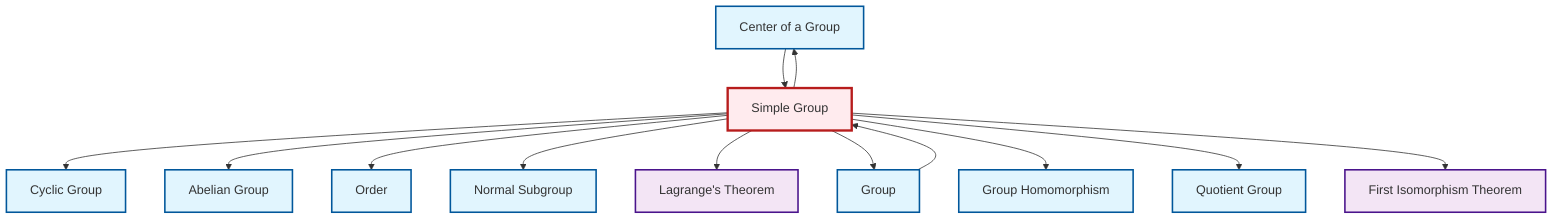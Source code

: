 graph TD
    classDef definition fill:#e1f5fe,stroke:#01579b,stroke-width:2px
    classDef theorem fill:#f3e5f5,stroke:#4a148c,stroke-width:2px
    classDef axiom fill:#fff3e0,stroke:#e65100,stroke-width:2px
    classDef example fill:#e8f5e9,stroke:#1b5e20,stroke-width:2px
    classDef current fill:#ffebee,stroke:#b71c1c,stroke-width:3px
    def-center-of-group["Center of a Group"]:::definition
    def-homomorphism["Group Homomorphism"]:::definition
    def-group["Group"]:::definition
    def-normal-subgroup["Normal Subgroup"]:::definition
    def-quotient-group["Quotient Group"]:::definition
    def-abelian-group["Abelian Group"]:::definition
    def-order["Order"]:::definition
    thm-lagrange["Lagrange's Theorem"]:::theorem
    def-simple-group["Simple Group"]:::definition
    thm-first-isomorphism["First Isomorphism Theorem"]:::theorem
    def-cyclic-group["Cyclic Group"]:::definition
    def-simple-group --> def-center-of-group
    def-group --> def-simple-group
    def-center-of-group --> def-simple-group
    def-simple-group --> def-cyclic-group
    def-simple-group --> def-abelian-group
    def-simple-group --> def-order
    def-simple-group --> def-normal-subgroup
    def-simple-group --> thm-lagrange
    def-simple-group --> def-group
    def-simple-group --> def-homomorphism
    def-simple-group --> def-quotient-group
    def-simple-group --> thm-first-isomorphism
    class def-simple-group current